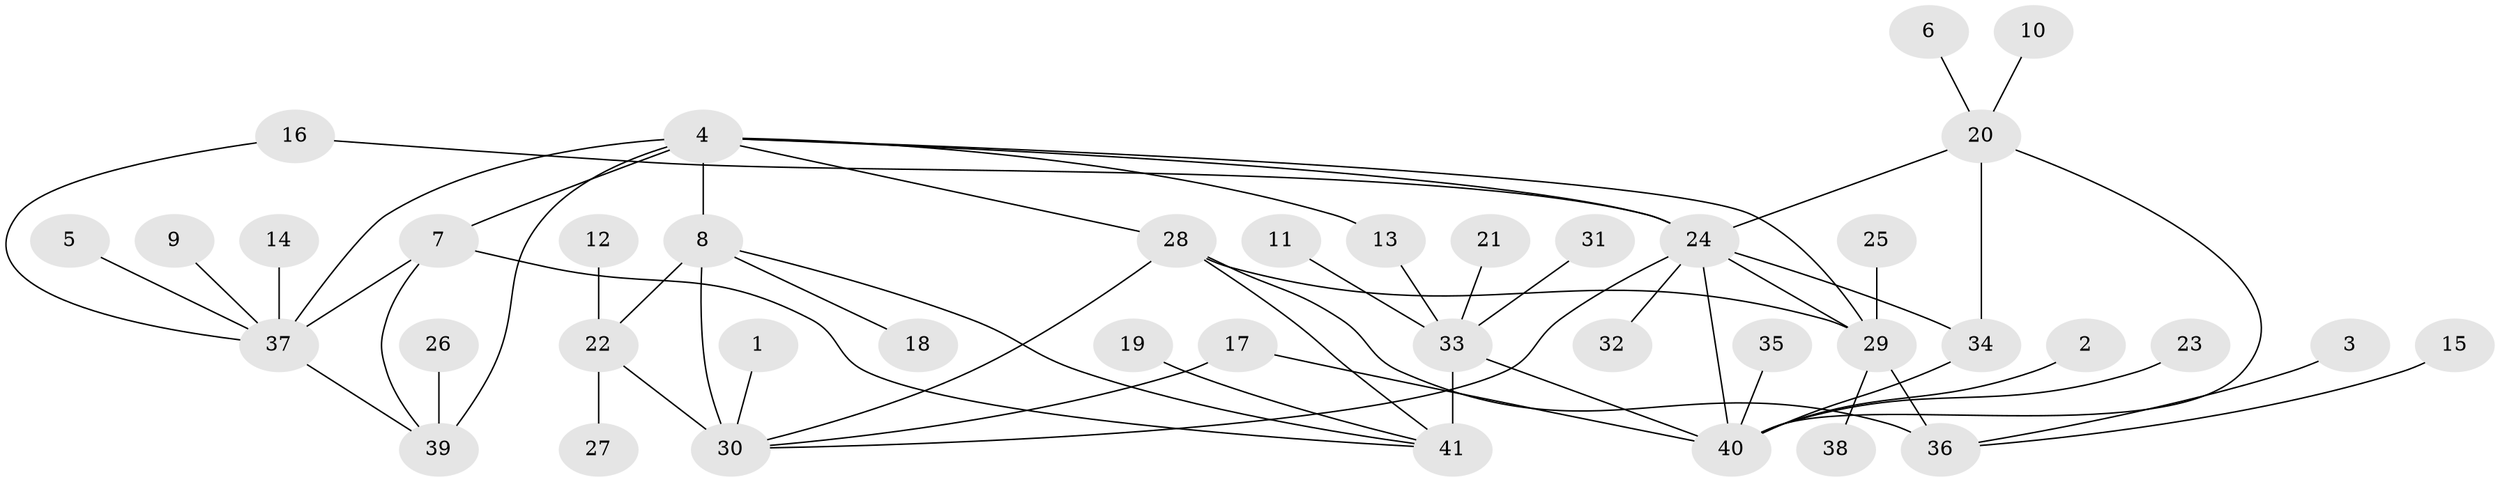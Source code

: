 // original degree distribution, {12: 0.0196078431372549, 9: 0.0392156862745098, 6: 0.058823529411764705, 4: 0.00980392156862745, 5: 0.029411764705882353, 11: 0.029411764705882353, 7: 0.029411764705882353, 8: 0.0196078431372549, 10: 0.00980392156862745, 2: 0.11764705882352941, 1: 0.6176470588235294, 3: 0.0196078431372549}
// Generated by graph-tools (version 1.1) at 2025/37/03/04/25 23:37:48]
// undirected, 41 vertices, 58 edges
graph export_dot {
  node [color=gray90,style=filled];
  1;
  2;
  3;
  4;
  5;
  6;
  7;
  8;
  9;
  10;
  11;
  12;
  13;
  14;
  15;
  16;
  17;
  18;
  19;
  20;
  21;
  22;
  23;
  24;
  25;
  26;
  27;
  28;
  29;
  30;
  31;
  32;
  33;
  34;
  35;
  36;
  37;
  38;
  39;
  40;
  41;
  1 -- 30 [weight=1.0];
  2 -- 40 [weight=1.0];
  3 -- 36 [weight=1.0];
  4 -- 7 [weight=2.0];
  4 -- 8 [weight=2.0];
  4 -- 13 [weight=1.0];
  4 -- 24 [weight=2.0];
  4 -- 28 [weight=1.0];
  4 -- 29 [weight=1.0];
  4 -- 37 [weight=2.0];
  4 -- 39 [weight=2.0];
  5 -- 37 [weight=1.0];
  6 -- 20 [weight=1.0];
  7 -- 37 [weight=1.0];
  7 -- 39 [weight=1.0];
  7 -- 41 [weight=1.0];
  8 -- 18 [weight=1.0];
  8 -- 22 [weight=4.0];
  8 -- 30 [weight=2.0];
  8 -- 41 [weight=2.0];
  9 -- 37 [weight=1.0];
  10 -- 20 [weight=1.0];
  11 -- 33 [weight=1.0];
  12 -- 22 [weight=1.0];
  13 -- 33 [weight=1.0];
  14 -- 37 [weight=1.0];
  15 -- 36 [weight=1.0];
  16 -- 24 [weight=1.0];
  16 -- 37 [weight=1.0];
  17 -- 30 [weight=1.0];
  17 -- 40 [weight=1.0];
  19 -- 41 [weight=1.0];
  20 -- 24 [weight=1.0];
  20 -- 34 [weight=2.0];
  20 -- 40 [weight=1.0];
  21 -- 33 [weight=1.0];
  22 -- 27 [weight=1.0];
  22 -- 30 [weight=2.0];
  23 -- 40 [weight=1.0];
  24 -- 29 [weight=1.0];
  24 -- 30 [weight=1.0];
  24 -- 32 [weight=1.0];
  24 -- 34 [weight=2.0];
  24 -- 40 [weight=1.0];
  25 -- 29 [weight=1.0];
  26 -- 39 [weight=1.0];
  28 -- 29 [weight=1.0];
  28 -- 30 [weight=1.0];
  28 -- 36 [weight=3.0];
  28 -- 41 [weight=1.0];
  29 -- 36 [weight=3.0];
  29 -- 38 [weight=1.0];
  31 -- 33 [weight=1.0];
  33 -- 40 [weight=1.0];
  33 -- 41 [weight=6.0];
  34 -- 40 [weight=2.0];
  35 -- 40 [weight=1.0];
  37 -- 39 [weight=1.0];
}

